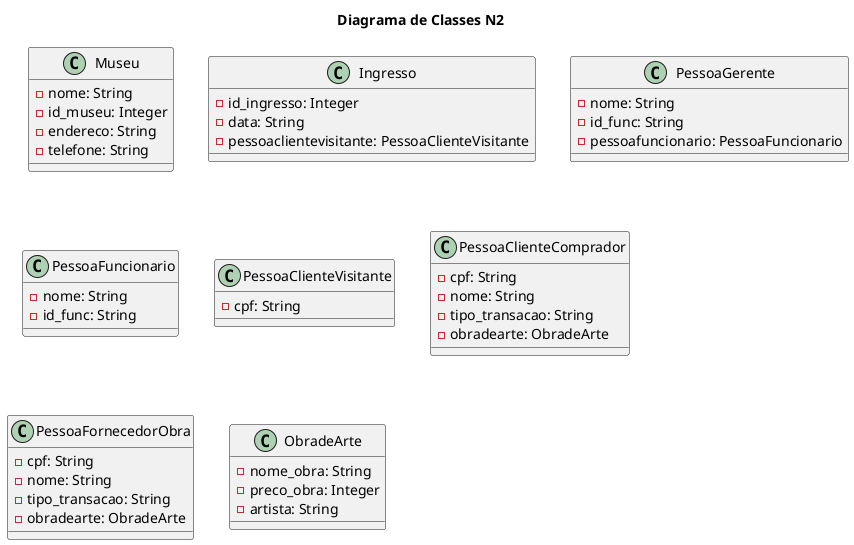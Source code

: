 @startuml diagramadeclassesn2

title Diagrama de Classes N2

class Museu{
    - nome: String
    - id_museu: Integer
    - endereco: String
    - telefone: String
}

class Ingresso{
    - id_ingresso: Integer
    - data: String
    - pessoaclientevisitante: PessoaClienteVisitante
    
}

class PessoaGerente{
    - nome: String
    - id_func: String
    - pessoafuncionario: PessoaFuncionario
}

class PessoaFuncionario{
    - nome: String
    - id_func: String
}

class PessoaClienteVisitante{
    - cpf: String
}

class PessoaClienteComprador{
    - cpf: String
    - nome: String
    - tipo_transacao: String
    - obradearte: ObradeArte
}

class PessoaFornecedorObra{
    - cpf: String
    - nome: String
    - tipo_transacao: String
    - obradearte: ObradeArte
}

class ObradeArte{
    - nome_obra: String
    - preco_obra: Integer
    - artista: String
}

@enduml